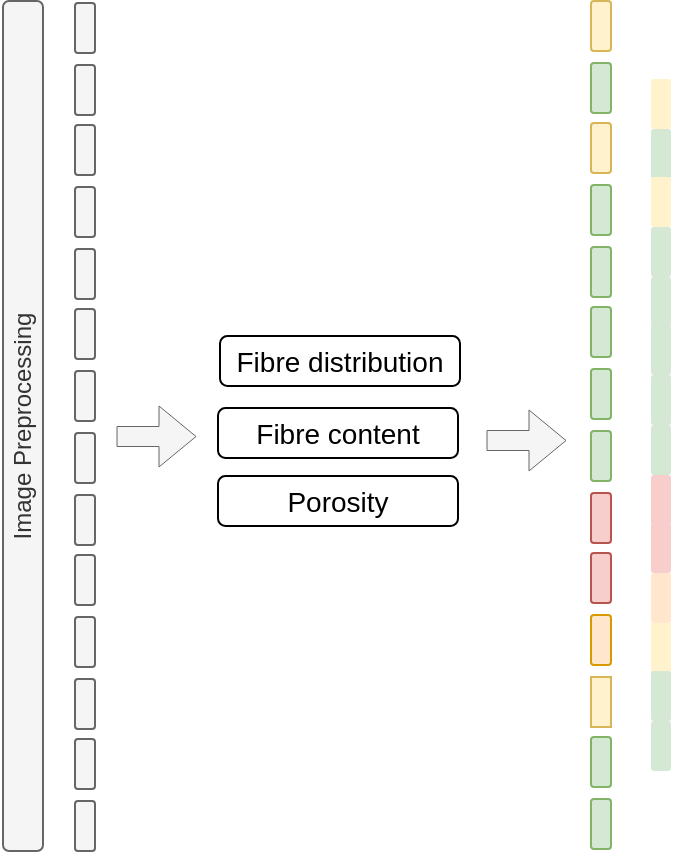 <mxfile version="20.8.20" type="github">
  <diagram name="Page-1" id="2YBvvXClWsGukQMizWep">
    <mxGraphModel dx="989" dy="565" grid="1" gridSize="10" guides="1" tooltips="1" connect="1" arrows="1" fold="1" page="1" pageScale="1" pageWidth="850" pageHeight="1100" math="0" shadow="0">
      <root>
        <mxCell id="0" />
        <mxCell id="1" parent="0" />
        <mxCell id="SnPpPwCfZL3ynLTcUYY0-2" value="Image Preprocessing" style="rounded=1;whiteSpace=wrap;html=1;rotation=270;fillColor=#f5f5f5;fontColor=#333333;strokeColor=#666666;" vertex="1" parent="1">
          <mxGeometry x="-139" y="285" width="425" height="20" as="geometry" />
        </mxCell>
        <mxCell id="SnPpPwCfZL3ynLTcUYY0-8" value="" style="rounded=1;whiteSpace=wrap;html=1;rotation=270;fillColor=#f5f5f5;fontColor=#333333;strokeColor=#666666;" vertex="1" parent="1">
          <mxGeometry x="92" y="91" width="25" height="10" as="geometry" />
        </mxCell>
        <mxCell id="SnPpPwCfZL3ynLTcUYY0-9" value="" style="rounded=1;whiteSpace=wrap;html=1;rotation=270;fillColor=#f5f5f5;fontColor=#333333;strokeColor=#666666;" vertex="1" parent="1">
          <mxGeometry x="92" y="122" width="25" height="10" as="geometry" />
        </mxCell>
        <mxCell id="SnPpPwCfZL3ynLTcUYY0-10" value="" style="rounded=1;whiteSpace=wrap;html=1;rotation=270;fillColor=#f5f5f5;fontColor=#333333;strokeColor=#666666;" vertex="1" parent="1">
          <mxGeometry x="92" y="152" width="25" height="10" as="geometry" />
        </mxCell>
        <mxCell id="SnPpPwCfZL3ynLTcUYY0-11" value="" style="rounded=1;whiteSpace=wrap;html=1;rotation=270;fillColor=#f5f5f5;fontColor=#333333;strokeColor=#666666;" vertex="1" parent="1">
          <mxGeometry x="92" y="183" width="25" height="10" as="geometry" />
        </mxCell>
        <mxCell id="SnPpPwCfZL3ynLTcUYY0-12" value="" style="rounded=1;whiteSpace=wrap;html=1;rotation=270;fillColor=#f5f5f5;fontColor=#333333;strokeColor=#666666;" vertex="1" parent="1">
          <mxGeometry x="92" y="214" width="25" height="10" as="geometry" />
        </mxCell>
        <mxCell id="SnPpPwCfZL3ynLTcUYY0-13" value="" style="rounded=1;whiteSpace=wrap;html=1;rotation=270;fillColor=#f5f5f5;fontColor=#333333;strokeColor=#666666;" vertex="1" parent="1">
          <mxGeometry x="92" y="244" width="25" height="10" as="geometry" />
        </mxCell>
        <mxCell id="SnPpPwCfZL3ynLTcUYY0-14" value="" style="rounded=1;whiteSpace=wrap;html=1;rotation=270;fillColor=#f5f5f5;fontColor=#333333;strokeColor=#666666;" vertex="1" parent="1">
          <mxGeometry x="92" y="275" width="25" height="10" as="geometry" />
        </mxCell>
        <mxCell id="SnPpPwCfZL3ynLTcUYY0-15" value="" style="rounded=1;whiteSpace=wrap;html=1;rotation=270;fillColor=#f5f5f5;fontColor=#333333;strokeColor=#666666;" vertex="1" parent="1">
          <mxGeometry x="92" y="306" width="25" height="10" as="geometry" />
        </mxCell>
        <mxCell id="SnPpPwCfZL3ynLTcUYY0-16" value="" style="rounded=1;whiteSpace=wrap;html=1;rotation=270;fillColor=#f5f5f5;fontColor=#333333;strokeColor=#666666;" vertex="1" parent="1">
          <mxGeometry x="92" y="337" width="25" height="10" as="geometry" />
        </mxCell>
        <mxCell id="SnPpPwCfZL3ynLTcUYY0-17" value="" style="rounded=1;whiteSpace=wrap;html=1;rotation=270;fillColor=#f5f5f5;fontColor=#333333;strokeColor=#666666;" vertex="1" parent="1">
          <mxGeometry x="92" y="367" width="25" height="10" as="geometry" />
        </mxCell>
        <mxCell id="SnPpPwCfZL3ynLTcUYY0-18" value="" style="rounded=1;whiteSpace=wrap;html=1;rotation=270;fillColor=#f5f5f5;fontColor=#333333;strokeColor=#666666;" vertex="1" parent="1">
          <mxGeometry x="92" y="398" width="25" height="10" as="geometry" />
        </mxCell>
        <mxCell id="SnPpPwCfZL3ynLTcUYY0-19" value="" style="rounded=1;whiteSpace=wrap;html=1;rotation=270;fillColor=#f5f5f5;fontColor=#333333;strokeColor=#666666;" vertex="1" parent="1">
          <mxGeometry x="92" y="429" width="25" height="10" as="geometry" />
        </mxCell>
        <mxCell id="SnPpPwCfZL3ynLTcUYY0-20" value="" style="rounded=1;whiteSpace=wrap;html=1;rotation=270;fillColor=#f5f5f5;fontColor=#333333;strokeColor=#666666;" vertex="1" parent="1">
          <mxGeometry x="92" y="459" width="25" height="10" as="geometry" />
        </mxCell>
        <mxCell id="SnPpPwCfZL3ynLTcUYY0-21" value="" style="rounded=1;whiteSpace=wrap;html=1;rotation=270;fillColor=#f5f5f5;fontColor=#333333;strokeColor=#666666;" vertex="1" parent="1">
          <mxGeometry x="92" y="490" width="25" height="10" as="geometry" />
        </mxCell>
        <mxCell id="SnPpPwCfZL3ynLTcUYY0-22" value="" style="rounded=1;whiteSpace=wrap;html=1;rotation=270;fillColor=#fff2cc;strokeColor=#d6b656;" vertex="1" parent="1">
          <mxGeometry x="350" y="90" width="25" height="10" as="geometry" />
        </mxCell>
        <mxCell id="SnPpPwCfZL3ynLTcUYY0-23" value="" style="rounded=1;whiteSpace=wrap;html=1;rotation=270;fillColor=#d5e8d4;strokeColor=#82b366;" vertex="1" parent="1">
          <mxGeometry x="350" y="121" width="25" height="10" as="geometry" />
        </mxCell>
        <mxCell id="SnPpPwCfZL3ynLTcUYY0-24" value="" style="rounded=1;whiteSpace=wrap;html=1;rotation=270;fillColor=#fff2cc;strokeColor=#d6b656;" vertex="1" parent="1">
          <mxGeometry x="350" y="151" width="25" height="10" as="geometry" />
        </mxCell>
        <mxCell id="SnPpPwCfZL3ynLTcUYY0-25" value="" style="rounded=1;whiteSpace=wrap;html=1;rotation=270;fillColor=#d5e8d4;strokeColor=#82b366;" vertex="1" parent="1">
          <mxGeometry x="350" y="182" width="25" height="10" as="geometry" />
        </mxCell>
        <mxCell id="SnPpPwCfZL3ynLTcUYY0-26" value="" style="rounded=1;whiteSpace=wrap;html=1;rotation=270;fillColor=#d5e8d4;strokeColor=#82b366;" vertex="1" parent="1">
          <mxGeometry x="350" y="213" width="25" height="10" as="geometry" />
        </mxCell>
        <mxCell id="SnPpPwCfZL3ynLTcUYY0-27" value="" style="rounded=1;whiteSpace=wrap;html=1;rotation=270;fillColor=#d5e8d4;strokeColor=#82b366;" vertex="1" parent="1">
          <mxGeometry x="350" y="243" width="25" height="10" as="geometry" />
        </mxCell>
        <mxCell id="SnPpPwCfZL3ynLTcUYY0-28" value="" style="rounded=1;whiteSpace=wrap;html=1;rotation=270;fillColor=#d5e8d4;strokeColor=#82b366;" vertex="1" parent="1">
          <mxGeometry x="350" y="274" width="25" height="10" as="geometry" />
        </mxCell>
        <mxCell id="SnPpPwCfZL3ynLTcUYY0-29" value="" style="rounded=1;whiteSpace=wrap;html=1;rotation=270;fillColor=#d5e8d4;strokeColor=#82b366;" vertex="1" parent="1">
          <mxGeometry x="350" y="305" width="25" height="10" as="geometry" />
        </mxCell>
        <mxCell id="SnPpPwCfZL3ynLTcUYY0-30" value="" style="rounded=1;whiteSpace=wrap;html=1;rotation=270;fillColor=#f8cecc;strokeColor=#b85450;" vertex="1" parent="1">
          <mxGeometry x="350" y="336" width="25" height="10" as="geometry" />
        </mxCell>
        <mxCell id="SnPpPwCfZL3ynLTcUYY0-31" value="" style="rounded=1;whiteSpace=wrap;html=1;rotation=270;fillColor=#f8cecc;strokeColor=#b85450;" vertex="1" parent="1">
          <mxGeometry x="350" y="366" width="25" height="10" as="geometry" />
        </mxCell>
        <mxCell id="SnPpPwCfZL3ynLTcUYY0-32" value="" style="rounded=1;whiteSpace=wrap;html=1;rotation=270;fillColor=#ffe6cc;strokeColor=#d79b00;" vertex="1" parent="1">
          <mxGeometry x="350" y="397" width="25" height="10" as="geometry" />
        </mxCell>
        <mxCell id="SnPpPwCfZL3ynLTcUYY0-33" value="" style="rounded=0;whiteSpace=wrap;html=1;rotation=270;arcSize=41;fillColor=#fff2cc;strokeColor=#d6b656;" vertex="1" parent="1">
          <mxGeometry x="350" y="428" width="25" height="10" as="geometry" />
        </mxCell>
        <mxCell id="SnPpPwCfZL3ynLTcUYY0-34" value="" style="rounded=1;whiteSpace=wrap;html=1;rotation=270;fillColor=#d5e8d4;strokeColor=#82b366;" vertex="1" parent="1">
          <mxGeometry x="350" y="458" width="25" height="10" as="geometry" />
        </mxCell>
        <mxCell id="SnPpPwCfZL3ynLTcUYY0-35" value="" style="rounded=1;whiteSpace=wrap;html=1;rotation=270;fillColor=#d5e8d4;strokeColor=#82b366;" vertex="1" parent="1">
          <mxGeometry x="350" y="489" width="25" height="10" as="geometry" />
        </mxCell>
        <mxCell id="SnPpPwCfZL3ynLTcUYY0-36" value="" style="rounded=1;whiteSpace=wrap;html=1;rotation=270;fillColor=#fff2cc;strokeColor=none;" vertex="1" parent="1">
          <mxGeometry x="380" y="129" width="25" height="10" as="geometry" />
        </mxCell>
        <mxCell id="SnPpPwCfZL3ynLTcUYY0-37" value="" style="rounded=1;whiteSpace=wrap;html=1;rotation=270;fillColor=#d5e8d4;strokeColor=none;" vertex="1" parent="1">
          <mxGeometry x="380" y="154" width="25" height="10" as="geometry" />
        </mxCell>
        <mxCell id="SnPpPwCfZL3ynLTcUYY0-38" value="" style="rounded=1;whiteSpace=wrap;html=1;rotation=270;fillColor=#fff2cc;strokeColor=none;" vertex="1" parent="1">
          <mxGeometry x="380" y="178" width="25" height="10" as="geometry" />
        </mxCell>
        <mxCell id="SnPpPwCfZL3ynLTcUYY0-39" value="" style="rounded=1;whiteSpace=wrap;html=1;rotation=270;fillColor=#d5e8d4;strokeColor=none;" vertex="1" parent="1">
          <mxGeometry x="380" y="203" width="25" height="10" as="geometry" />
        </mxCell>
        <mxCell id="SnPpPwCfZL3ynLTcUYY0-40" value="" style="rounded=1;whiteSpace=wrap;html=1;rotation=270;fillColor=#d5e8d4;strokeColor=none;" vertex="1" parent="1">
          <mxGeometry x="380" y="228" width="25" height="10" as="geometry" />
        </mxCell>
        <mxCell id="SnPpPwCfZL3ynLTcUYY0-41" value="" style="rounded=1;whiteSpace=wrap;html=1;rotation=270;fillColor=#d5e8d4;strokeColor=none;" vertex="1" parent="1">
          <mxGeometry x="380" y="252" width="25" height="10" as="geometry" />
        </mxCell>
        <mxCell id="SnPpPwCfZL3ynLTcUYY0-42" value="" style="rounded=1;whiteSpace=wrap;html=1;rotation=270;fillColor=#d5e8d4;strokeColor=none;" vertex="1" parent="1">
          <mxGeometry x="380" y="277" width="25" height="10" as="geometry" />
        </mxCell>
        <mxCell id="SnPpPwCfZL3ynLTcUYY0-43" value="" style="rounded=1;whiteSpace=wrap;html=1;rotation=270;fillColor=#d5e8d4;strokeColor=none;" vertex="1" parent="1">
          <mxGeometry x="380" y="302" width="25" height="10" as="geometry" />
        </mxCell>
        <mxCell id="SnPpPwCfZL3ynLTcUYY0-44" value="" style="rounded=1;whiteSpace=wrap;html=1;rotation=270;fillColor=#f8cecc;strokeColor=none;" vertex="1" parent="1">
          <mxGeometry x="380" y="327" width="25" height="10" as="geometry" />
        </mxCell>
        <mxCell id="SnPpPwCfZL3ynLTcUYY0-45" value="" style="rounded=1;whiteSpace=wrap;html=1;rotation=270;fillColor=#f8cecc;strokeColor=none;" vertex="1" parent="1">
          <mxGeometry x="380" y="351" width="25" height="10" as="geometry" />
        </mxCell>
        <mxCell id="SnPpPwCfZL3ynLTcUYY0-46" value="" style="rounded=1;whiteSpace=wrap;html=1;rotation=270;fillColor=#ffe6cc;strokeColor=none;" vertex="1" parent="1">
          <mxGeometry x="380" y="376" width="25" height="10" as="geometry" />
        </mxCell>
        <mxCell id="SnPpPwCfZL3ynLTcUYY0-47" value="" style="rounded=0;whiteSpace=wrap;html=1;rotation=270;arcSize=41;fillColor=#fff2cc;strokeColor=none;" vertex="1" parent="1">
          <mxGeometry x="380" y="401" width="25" height="10" as="geometry" />
        </mxCell>
        <mxCell id="SnPpPwCfZL3ynLTcUYY0-48" value="" style="rounded=1;whiteSpace=wrap;html=1;rotation=270;fillColor=#d5e8d4;strokeColor=none;" vertex="1" parent="1">
          <mxGeometry x="380" y="425" width="25" height="10" as="geometry" />
        </mxCell>
        <mxCell id="SnPpPwCfZL3ynLTcUYY0-49" value="" style="rounded=1;whiteSpace=wrap;html=1;rotation=270;fillColor=#d5e8d4;strokeColor=none;" vertex="1" parent="1">
          <mxGeometry x="380" y="450" width="25" height="10" as="geometry" />
        </mxCell>
        <mxCell id="SnPpPwCfZL3ynLTcUYY0-54" value="Fibre distribution" style="rounded=1;whiteSpace=wrap;html=1;fontSize=14;" vertex="1" parent="1">
          <mxGeometry x="172" y="250" width="120" height="25" as="geometry" />
        </mxCell>
        <mxCell id="SnPpPwCfZL3ynLTcUYY0-55" value="Fibre content" style="rounded=1;whiteSpace=wrap;html=1;fontSize=14;" vertex="1" parent="1">
          <mxGeometry x="171" y="286" width="120" height="25" as="geometry" />
        </mxCell>
        <mxCell id="SnPpPwCfZL3ynLTcUYY0-56" value="Porosity" style="rounded=1;whiteSpace=wrap;html=1;fontSize=14;" vertex="1" parent="1">
          <mxGeometry x="171" y="320" width="120" height="25" as="geometry" />
        </mxCell>
        <mxCell id="SnPpPwCfZL3ynLTcUYY0-57" value="" style="shape=flexArrow;endArrow=classic;html=1;rounded=0;strokeColor=#666666;strokeWidth=0.5;fontSize=14;fillColor=#f5f5f5;" edge="1" parent="1">
          <mxGeometry width="50" height="50" relative="1" as="geometry">
            <mxPoint x="120" y="300" as="sourcePoint" />
            <mxPoint x="160" y="300" as="targetPoint" />
          </mxGeometry>
        </mxCell>
        <mxCell id="SnPpPwCfZL3ynLTcUYY0-58" value="" style="shape=flexArrow;endArrow=classic;html=1;rounded=0;strokeColor=#666666;strokeWidth=0.5;fontSize=14;fillColor=#f5f5f5;" edge="1" parent="1">
          <mxGeometry width="50" height="50" relative="1" as="geometry">
            <mxPoint x="305" y="302" as="sourcePoint" />
            <mxPoint x="345" y="302" as="targetPoint" />
          </mxGeometry>
        </mxCell>
      </root>
    </mxGraphModel>
  </diagram>
</mxfile>
